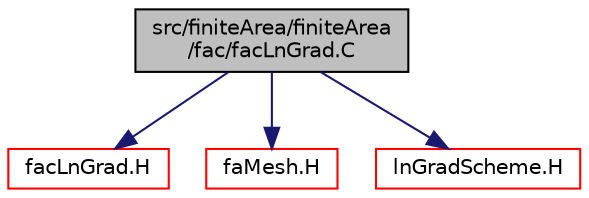 digraph "src/finiteArea/finiteArea/fac/facLnGrad.C"
{
  bgcolor="transparent";
  edge [fontname="Helvetica",fontsize="10",labelfontname="Helvetica",labelfontsize="10"];
  node [fontname="Helvetica",fontsize="10",shape=record];
  Node1 [label="src/finiteArea/finiteArea\l/fac/facLnGrad.C",height=0.2,width=0.4,color="black", fillcolor="grey75", style="filled" fontcolor="black"];
  Node1 -> Node2 [color="midnightblue",fontsize="10",style="solid",fontname="Helvetica"];
  Node2 [label="facLnGrad.H",height=0.2,width=0.4,color="red",URL="$facLnGrad_8H.html",tooltip="Calculate the lnGrad of the given areaField. "];
  Node1 -> Node3 [color="midnightblue",fontsize="10",style="solid",fontname="Helvetica"];
  Node3 [label="faMesh.H",height=0.2,width=0.4,color="red",URL="$faMesh_8H.html"];
  Node1 -> Node4 [color="midnightblue",fontsize="10",style="solid",fontname="Helvetica"];
  Node4 [label="lnGradScheme.H",height=0.2,width=0.4,color="red",URL="$lnGradScheme_8H.html"];
}
